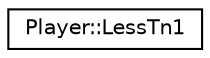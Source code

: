 digraph "Graphical Class Hierarchy"
{
 // LATEX_PDF_SIZE
  edge [fontname="Helvetica",fontsize="10",labelfontname="Helvetica",labelfontsize="10"];
  node [fontname="Helvetica",fontsize="10",shape=record];
  rankdir="LR";
  Node0 [label="Player::LessTn1",height=0.2,width=0.4,color="black", fillcolor="white", style="filled",URL="$class_player_1_1_less_tn1.html",tooltip=" "];
}
